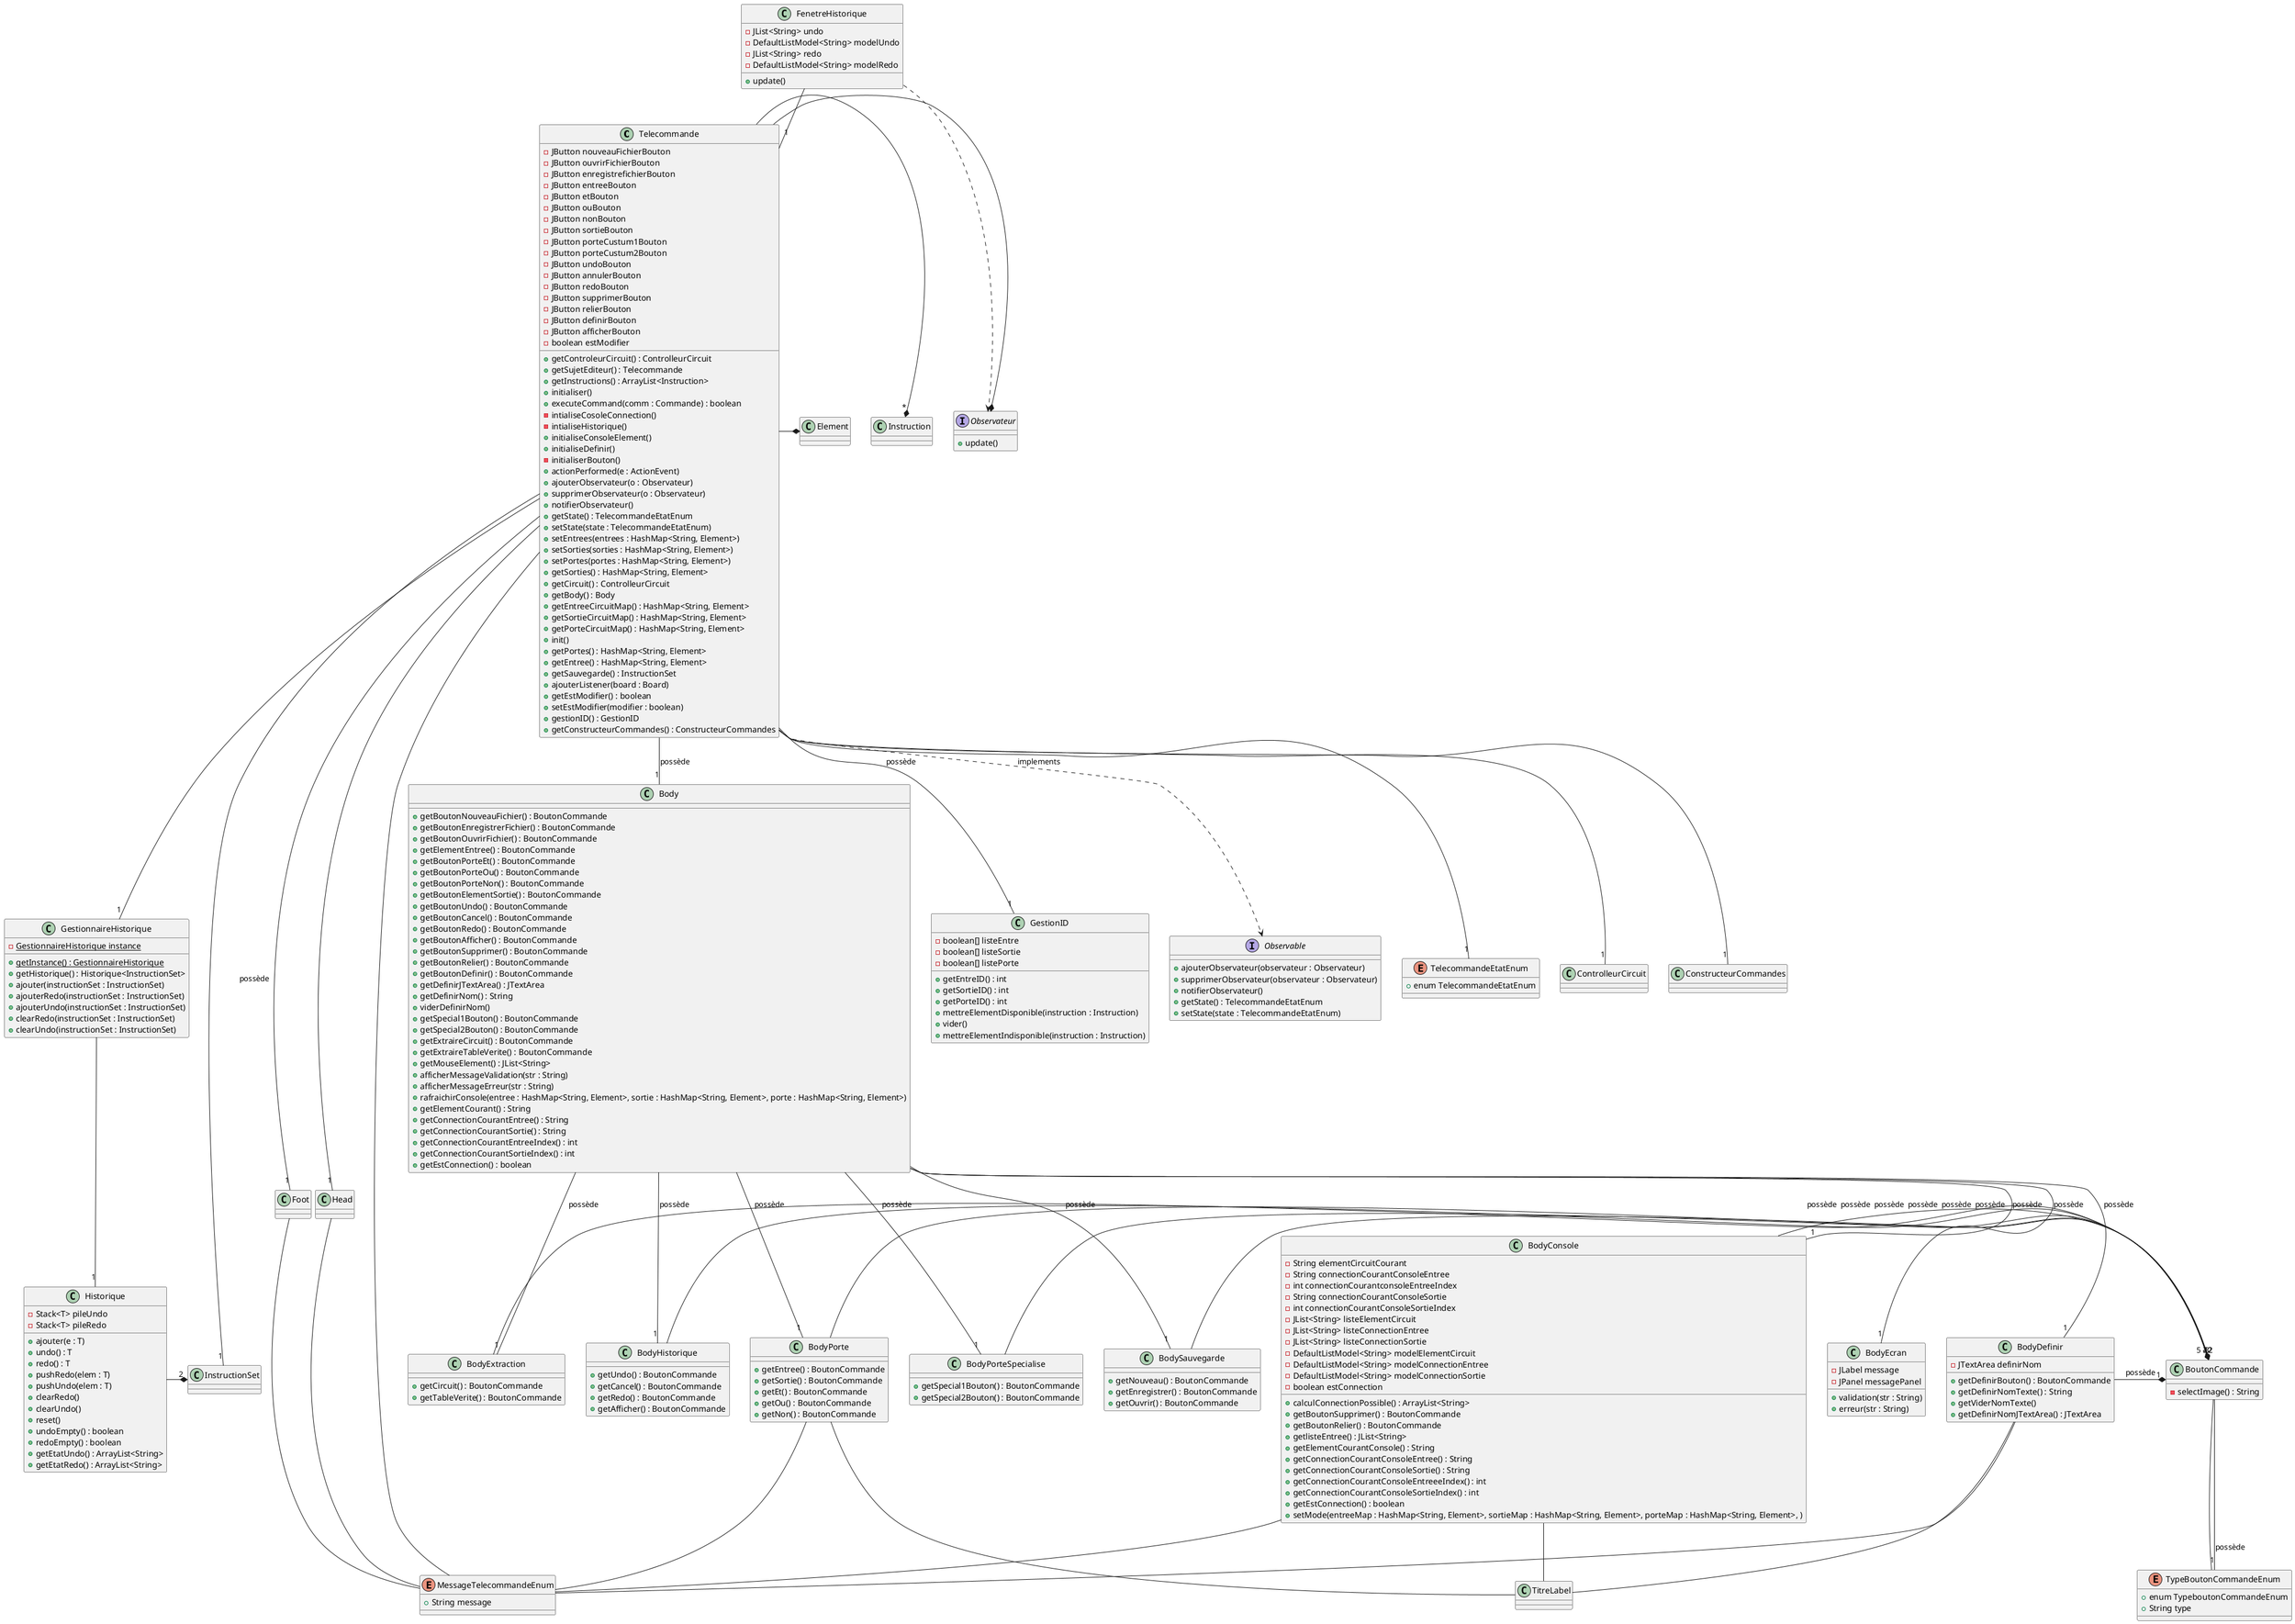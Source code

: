 @startuml

class Telecommande{
- JButton nouveauFichierBouton
- JButton ouvrirFichierBouton
- JButton enregistrefichierBouton
- JButton entreeBouton
- JButton etBouton
- JButton ouBouton
- JButton nonBouton
- JButton sortieBouton
- JButton porteCustum1Bouton
- JButton porteCustum2Bouton
- JButton undoBouton
- JButton annulerBouton
- JButton redoBouton
- JButton supprimerBouton
- JButton relierBouton
- JButton definirBouton
- JButton afficherBouton
- boolean estModifier 
+ getControleurCircuit() : ControlleurCircuit
+ getSujetEditeur() : Telecommande
+ getInstructions() : ArrayList<Instruction>
+ initialiser()
+ executeCommand(comm : Commande) : boolean
- intialiseCosoleConnection()
- intialiseHistorique()
+ initialiseConsoleElement()
+ initialiseDefinir()
- initialiserBouton()
+ actionPerformed(e : ActionEvent)
+ ajouterObservateur(o : Observateur)
+ supprimerObservateur(o : Observateur)
+ notifierObservateur()
+ getState() : TelecommandeEtatEnum
+ setState(state : TelecommandeEtatEnum)
+ setEntrees(entrees : HashMap<String, Element>)
+ setSorties(sorties : HashMap<String, Element>)
+ setPortes(portes : HashMap<String, Element>)
+ getSorties() : HashMap<String, Element>
+ getCircuit() : ControlleurCircuit
+ getBody() : Body
+ getEntreeCircuitMap() : HashMap<String, Element>
+ getSortieCircuitMap() : HashMap<String, Element>
+ getPorteCircuitMap() : HashMap<String, Element>
+ init()
+ getPortes() : HashMap<String, Element>
+ getEntree() : HashMap<String, Element>
+ getSauvegarde() : InstructionSet
+ ajouterListener(board : Board)
+ getEstModifier() : boolean
+ setEstModifier(modifier : boolean)
+ gestionID() : GestionID
+ getConstructeurCommandes() : ConstructeurCommandes
}

class Body{
+ getBoutonNouveauFichier() : BoutonCommande
+ getBoutonEnregistrerFichier() : BoutonCommande
+ getBoutonOuvrirFichier() : BoutonCommande
+ getElementEntree() : BoutonCommande
+ getBoutonPorteEt() : BoutonCommande
+ getBoutonPorteOu() : BoutonCommande
+ getBoutonPorteNon() : BoutonCommande
+ getBoutonElementSortie() : BoutonCommande
+ getBoutonUndo() : BoutonCommande
+ getBoutonCancel() : BoutonCommande
+ getBoutonRedo() : BoutonCommande
+ getBoutonAfficher() : BoutonCommande
+ getBoutonSupprimer() : BoutonCommande
+ getBoutonRelier() : BoutonCommande
+ getBoutonDefinir() : BoutonCommande
+ getDefinirJTextArea() : JTextArea
+ getDefinirNom() : String
+ viderDefinirNom()
+ getSpecial1Bouton() : BoutonCommande
+ getSpecial2Bouton() : BoutonCommande
+ getExtraireCircuit() : BoutonCommande
+ getExtraireTableVerite() : BoutonCommande
+ getMouseElement() : JList<String>
+ afficherMessageValidation(str : String)
+ afficherMessageErreur(str : String)
+ rafraichirConsole(entree : HashMap<String, Element>, sortie : HashMap<String, Element>, porte : HashMap<String, Element>)
+ getElementCourant() : String
+ getConnectionCourantEntree() : String
+ getConnectionCourantSortie() : String
+ getConnectionCourantEntreeIndex() : int
+ getConnectionCourantSortieIndex() : int
+ getEstConnection() : boolean
}

class BodyConsole{
- String elementCircuitCourant
- String connectionCourantConsoleEntree
- int connectionCourantconsoleEntreeIndex
- String connectionCourantConsoleSortie
- int connectionCourantConsoleSortieIndex
- JList<String> listeElementCircuit
- JList<String> listeConnectionEntree
- JList<String> listeConnectionSortie
- DefaultListModel<String> modelElementCircuit
- DefaultListModel<String> modelConnectionEntree
- DefaultListModel<String> modelConnectionSortie
- boolean estConnection
+ calculConnectionPossible() : ArrayList<String>
+ getBoutonSupprimer() : BoutonCommande
+ getBoutonRelier() : BoutonCommande
+ getlisteEntree() : JList<String>
+ getElementCourantConsole() : String
+ getConnectionCourantConsoleEntree() : String
+ getConnectionCourantConsoleSortie() : String
+ getConnectionCourantConsoleEntreeeIndex() : int
+ getConnectionCourantConsoleSortieIndex() : int
+ getEstConnection() : boolean
+ setMode(entreeMap : HashMap<String, Element>, sortieMap : HashMap<String, Element>, porteMap : HashMap<String, Element>, )
}

class BodyDefinir{
- JTextArea definirNom
+ getDefinirBouton() : BoutonCommande
+ getDefinirNomTexte() : String
+ getViderNomTexte()
+ getDefinirNomJTextArea() : JTextArea
}

class BodyEcran{
- JLabel message
- JPanel messagePanel
+ validation(str : String)
+ erreur(str : String)
}

class BodyExtraction{
+ getCircuit() : BoutonCommande
+ getTableVerite() : BoutonCommande
}

class BodyHistorique{
+ getUndo() : BoutonCommande
+ getCancel() : BoutonCommande
+ getRedo() : BoutonCommande
+ getAfficher() : BoutonCommande
}

class BodyPorte{
+ getEntree() : BoutonCommande
+ getSortie() : BoutonCommande
+ getEt() : BoutonCommande
+ getOu() : BoutonCommande
+ getNon() : BoutonCommande
}

class BodyPorteSpecialise{
+ getSpecial1Bouton() : BoutonCommande
+ getSpecial2Bouton() : BoutonCommande
}

class BodySauvegarde{
+ getNouveau() : BoutonCommande
+ getEnregistrer() : BoutonCommande
+ getOuvrir() : BoutonCommande
}

class BoutonCommande{
- selectImage() : String
}

class FenetreHistorique{
- JList<String> undo
- DefaultListModel<String> modelUndo
- JList<String> redo
- DefaultListModel<String> modelRedo
+ update() 
}

class Foot{}

class GestionID{
- boolean[] listeEntre
- boolean[] listeSortie
- boolean[] listePorte
+ getEntreID() : int
+ getSortieID() : int
+ getPorteID() : int
+ mettreElementDisponible(instruction : Instruction)
+ vider()
+ mettreElementIndisponible(instruction : Instruction)
}

class Head{}

class Historique{
- Stack<T> pileUndo
- Stack<T> pileRedo
+ ajouter(e : T)
+ undo() : T
+ redo() : T
+ pushRedo(elem : T)
+ pushUndo(elem : T)
+ clearRedo()
+ clearUndo()
+ reset()
+ undoEmpty() : boolean
+ redoEmpty() : boolean
+ getEtatUndo() : ArrayList<String>
+ getEtatRedo() : ArrayList<String>
}

enum MessageTelecommandeEnum{
+ String message
}

interface Observable{
+ ajouterObservateur(observateur : Observateur)
+ supprimerObservateur(observateur : Observateur)
+ notifierObservateur()
+ getState() : TelecommandeEtatEnum
+ setState(state : TelecommandeEtatEnum)
}

interface Observateur{
+ update()
}

enum TelecommandeEtatEnum{
+ enum TelecommandeEtatEnum
}

class TitreLabel{}

enum TypeBoutonCommandeEnum{
+ enum TypeboutonCommandeEnum
+ String type
}

class ControlleurCircuit{}

class ConstructeurCommandes{}

class Element{}

class InstructionSet {}

class Instruction {}

class GestionnaireHistorique {
- {static} GestionnaireHistorique instance
+ {static} getInstance() : GestionnaireHistorique
+ getHistorique() : Historique<InstructionSet>
+ ajouter(instructionSet : InstructionSet)
+ ajouterRedo(instructionSet : InstructionSet)
+ ajouterUndo(instructionSet : InstructionSet)
+ clearRedo(instructionSet : InstructionSet)
+ clearUndo(instructionSet : InstructionSet)
}

Telecommande -- "1" TelecommandeEtatEnum
Telecommande -* Observateur
Telecommande ..> Observable : implements
Telecommande -- "1" Body : possède
Telecommande -- "1" GestionID : possède
Telecommande -- "1" InstructionSet : possède
Telecommande -* "*" Instruction
Telecommande -* Element
Telecommande -- "1" Foot
Telecommande -- "1" Head
Telecommande -- "1" ControlleurCircuit
Telecommande -- "1" GestionnaireHistorique
Telecommande -- "1" ConstructeurCommandes

Body -- "1" BodySauvegarde : possède
Body -- "1" BodyPorte : possède
Body -- "1" BodyHistorique : possède
Body -- "1" BodyConsole : possède
Body -- "1" BodyExtraction : possède
Body -- "1" BodyEcran : possède
Body -- "1" BodyDefinir : possède
Body -- "1" BodyPorteSpecialise : possède
BodyConsole -* "2" BoutonCommande : possède
BodyDefinir -* "1" BoutonCommande : possède
BodyExtraction -* "2" BoutonCommande : possède
BodyHistorique -* "4" BoutonCommande : possède
BodyPorte -* "5" BoutonCommande : possède
BodyPorteSpecialise -* "2" BoutonCommande : possède
BodySauvegarde -* "3" BoutonCommande : possède
BoutonCommande -- "1" TypeBoutonCommandeEnum : possède
BodyConsole -- MessageTelecommandeEnum
BodyDefinir -- MessageTelecommandeEnum
BodyPorte -- MessageTelecommandeEnum
BodyPorte -- TitreLabel
BodyDefinir -- TitreLabel
BodyConsole -- TitreLabel

FenetreHistorique ..> Observateur
FenetreHistorique -- "1" Telecommande

Foot -- MessageTelecommandeEnum
Head -- MessageTelecommandeEnum
Telecommande -- MessageTelecommandeEnum

BoutonCommande -- TypeBoutonCommandeEnum

Historique -* "2" InstructionSet
GestionnaireHistorique -- "1" Historique
@enduml